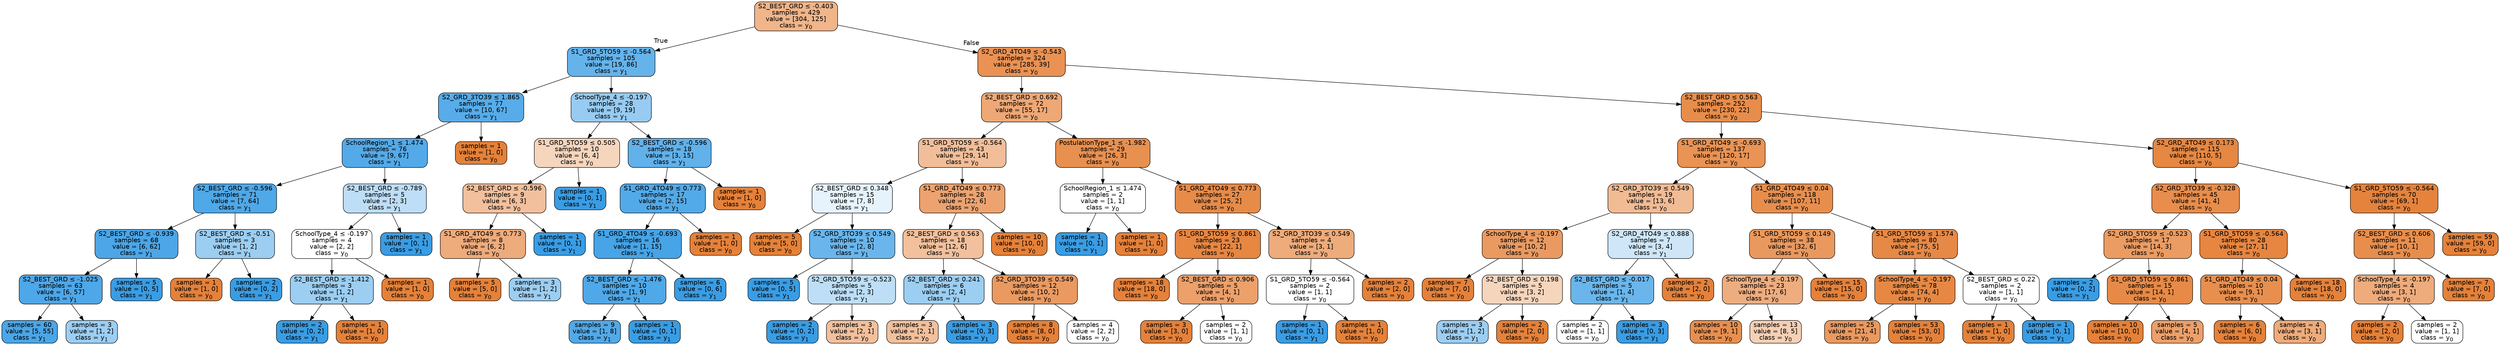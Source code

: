 digraph Tree {
node [shape=box, style="filled, rounded", color="black", fontname=helvetica] ;
edge [fontname=helvetica] ;
0 [label=<S2_BEST_GRD &le; -0.403<br/>samples = 429<br/>value = [304, 125]<br/>class = y<SUB>0</SUB>>, fillcolor="#f0b58a"] ;
1 [label=<S1_GRD_5TO59 &le; -0.564<br/>samples = 105<br/>value = [19, 86]<br/>class = y<SUB>1</SUB>>, fillcolor="#65b3eb"] ;
0 -> 1 [labeldistance=2.5, labelangle=45, headlabel="True"] ;
2 [label=<S2_GRD_3TO39 &le; 1.865<br/>samples = 77<br/>value = [10, 67]<br/>class = y<SUB>1</SUB>>, fillcolor="#57ace9"] ;
1 -> 2 ;
3 [label=<SchoolRegion_1 &le; 1.474<br/>samples = 76<br/>value = [9, 67]<br/>class = y<SUB>1</SUB>>, fillcolor="#54aae8"] ;
2 -> 3 ;
4 [label=<S2_BEST_GRD &le; -0.596<br/>samples = 71<br/>value = [7, 64]<br/>class = y<SUB>1</SUB>>, fillcolor="#4fa8e8"] ;
3 -> 4 ;
5 [label=<S2_BEST_GRD &le; -0.939<br/>samples = 68<br/>value = [6, 62]<br/>class = y<SUB>1</SUB>>, fillcolor="#4ca6e8"] ;
4 -> 5 ;
6 [label=<S2_BEST_GRD &le; -1.025<br/>samples = 63<br/>value = [6, 57]<br/>class = y<SUB>1</SUB>>, fillcolor="#4ea7e8"] ;
5 -> 6 ;
7 [label=<samples = 60<br/>value = [5, 55]<br/>class = y<SUB>1</SUB>>, fillcolor="#4ba6e7"] ;
6 -> 7 ;
8 [label=<samples = 3<br/>value = [1, 2]<br/>class = y<SUB>1</SUB>>, fillcolor="#9ccef2"] ;
6 -> 8 ;
9 [label=<samples = 5<br/>value = [0, 5]<br/>class = y<SUB>1</SUB>>, fillcolor="#399de5"] ;
5 -> 9 ;
10 [label=<S2_BEST_GRD &le; -0.51<br/>samples = 3<br/>value = [1, 2]<br/>class = y<SUB>1</SUB>>, fillcolor="#9ccef2"] ;
4 -> 10 ;
11 [label=<samples = 1<br/>value = [1, 0]<br/>class = y<SUB>0</SUB>>, fillcolor="#e58139"] ;
10 -> 11 ;
12 [label=<samples = 2<br/>value = [0, 2]<br/>class = y<SUB>1</SUB>>, fillcolor="#399de5"] ;
10 -> 12 ;
13 [label=<S2_BEST_GRD &le; -0.789<br/>samples = 5<br/>value = [2, 3]<br/>class = y<SUB>1</SUB>>, fillcolor="#bddef6"] ;
3 -> 13 ;
14 [label=<SchoolType_4 &le; -0.197<br/>samples = 4<br/>value = [2, 2]<br/>class = y<SUB>0</SUB>>, fillcolor="#ffffff"] ;
13 -> 14 ;
15 [label=<S2_BEST_GRD &le; -1.412<br/>samples = 3<br/>value = [1, 2]<br/>class = y<SUB>1</SUB>>, fillcolor="#9ccef2"] ;
14 -> 15 ;
16 [label=<samples = 2<br/>value = [0, 2]<br/>class = y<SUB>1</SUB>>, fillcolor="#399de5"] ;
15 -> 16 ;
17 [label=<samples = 1<br/>value = [1, 0]<br/>class = y<SUB>0</SUB>>, fillcolor="#e58139"] ;
15 -> 17 ;
18 [label=<samples = 1<br/>value = [1, 0]<br/>class = y<SUB>0</SUB>>, fillcolor="#e58139"] ;
14 -> 18 ;
19 [label=<samples = 1<br/>value = [0, 1]<br/>class = y<SUB>1</SUB>>, fillcolor="#399de5"] ;
13 -> 19 ;
20 [label=<samples = 1<br/>value = [1, 0]<br/>class = y<SUB>0</SUB>>, fillcolor="#e58139"] ;
2 -> 20 ;
21 [label=<SchoolType_4 &le; -0.197<br/>samples = 28<br/>value = [9, 19]<br/>class = y<SUB>1</SUB>>, fillcolor="#97cbf1"] ;
1 -> 21 ;
22 [label=<S1_GRD_5TO59 &le; 0.505<br/>samples = 10<br/>value = [6, 4]<br/>class = y<SUB>0</SUB>>, fillcolor="#f6d5bd"] ;
21 -> 22 ;
23 [label=<S2_BEST_GRD &le; -0.596<br/>samples = 9<br/>value = [6, 3]<br/>class = y<SUB>0</SUB>>, fillcolor="#f2c09c"] ;
22 -> 23 ;
24 [label=<S1_GRD_4TO49 &le; 0.773<br/>samples = 8<br/>value = [6, 2]<br/>class = y<SUB>0</SUB>>, fillcolor="#eeab7b"] ;
23 -> 24 ;
25 [label=<samples = 5<br/>value = [5, 0]<br/>class = y<SUB>0</SUB>>, fillcolor="#e58139"] ;
24 -> 25 ;
26 [label=<samples = 3<br/>value = [1, 2]<br/>class = y<SUB>1</SUB>>, fillcolor="#9ccef2"] ;
24 -> 26 ;
27 [label=<samples = 1<br/>value = [0, 1]<br/>class = y<SUB>1</SUB>>, fillcolor="#399de5"] ;
23 -> 27 ;
28 [label=<samples = 1<br/>value = [0, 1]<br/>class = y<SUB>1</SUB>>, fillcolor="#399de5"] ;
22 -> 28 ;
29 [label=<S2_BEST_GRD &le; -0.596<br/>samples = 18<br/>value = [3, 15]<br/>class = y<SUB>1</SUB>>, fillcolor="#61b1ea"] ;
21 -> 29 ;
30 [label=<S1_GRD_4TO49 &le; 0.773<br/>samples = 17<br/>value = [2, 15]<br/>class = y<SUB>1</SUB>>, fillcolor="#53aae8"] ;
29 -> 30 ;
31 [label=<S1_GRD_4TO49 &le; -0.693<br/>samples = 16<br/>value = [1, 15]<br/>class = y<SUB>1</SUB>>, fillcolor="#46a4e7"] ;
30 -> 31 ;
32 [label=<S2_BEST_GRD &le; -1.476<br/>samples = 10<br/>value = [1, 9]<br/>class = y<SUB>1</SUB>>, fillcolor="#4fa8e8"] ;
31 -> 32 ;
33 [label=<samples = 9<br/>value = [1, 8]<br/>class = y<SUB>1</SUB>>, fillcolor="#52a9e8"] ;
32 -> 33 ;
34 [label=<samples = 1<br/>value = [0, 1]<br/>class = y<SUB>1</SUB>>, fillcolor="#399de5"] ;
32 -> 34 ;
35 [label=<samples = 6<br/>value = [0, 6]<br/>class = y<SUB>1</SUB>>, fillcolor="#399de5"] ;
31 -> 35 ;
36 [label=<samples = 1<br/>value = [1, 0]<br/>class = y<SUB>0</SUB>>, fillcolor="#e58139"] ;
30 -> 36 ;
37 [label=<samples = 1<br/>value = [1, 0]<br/>class = y<SUB>0</SUB>>, fillcolor="#e58139"] ;
29 -> 37 ;
38 [label=<S2_GRD_4TO49 &le; -0.543<br/>samples = 324<br/>value = [285, 39]<br/>class = y<SUB>0</SUB>>, fillcolor="#e99254"] ;
0 -> 38 [labeldistance=2.5, labelangle=-45, headlabel="False"] ;
39 [label=<S2_BEST_GRD &le; 0.692<br/>samples = 72<br/>value = [55, 17]<br/>class = y<SUB>0</SUB>>, fillcolor="#eda876"] ;
38 -> 39 ;
40 [label=<S1_GRD_5TO59 &le; -0.564<br/>samples = 43<br/>value = [29, 14]<br/>class = y<SUB>0</SUB>>, fillcolor="#f2be99"] ;
39 -> 40 ;
41 [label=<S2_BEST_GRD &le; 0.348<br/>samples = 15<br/>value = [7, 8]<br/>class = y<SUB>1</SUB>>, fillcolor="#e6f3fc"] ;
40 -> 41 ;
42 [label=<samples = 5<br/>value = [5, 0]<br/>class = y<SUB>0</SUB>>, fillcolor="#e58139"] ;
41 -> 42 ;
43 [label=<S2_GRD_3TO39 &le; 0.549<br/>samples = 10<br/>value = [2, 8]<br/>class = y<SUB>1</SUB>>, fillcolor="#6ab6ec"] ;
41 -> 43 ;
44 [label=<samples = 5<br/>value = [0, 5]<br/>class = y<SUB>1</SUB>>, fillcolor="#399de5"] ;
43 -> 44 ;
45 [label=<S2_GRD_5TO59 &le; -0.523<br/>samples = 5<br/>value = [2, 3]<br/>class = y<SUB>1</SUB>>, fillcolor="#bddef6"] ;
43 -> 45 ;
46 [label=<samples = 2<br/>value = [0, 2]<br/>class = y<SUB>1</SUB>>, fillcolor="#399de5"] ;
45 -> 46 ;
47 [label=<samples = 3<br/>value = [2, 1]<br/>class = y<SUB>0</SUB>>, fillcolor="#f2c09c"] ;
45 -> 47 ;
48 [label=<S1_GRD_4TO49 &le; 0.773<br/>samples = 28<br/>value = [22, 6]<br/>class = y<SUB>0</SUB>>, fillcolor="#eca36f"] ;
40 -> 48 ;
49 [label=<S2_BEST_GRD &le; 0.563<br/>samples = 18<br/>value = [12, 6]<br/>class = y<SUB>0</SUB>>, fillcolor="#f2c09c"] ;
48 -> 49 ;
50 [label=<S2_BEST_GRD &le; 0.241<br/>samples = 6<br/>value = [2, 4]<br/>class = y<SUB>1</SUB>>, fillcolor="#9ccef2"] ;
49 -> 50 ;
51 [label=<samples = 3<br/>value = [2, 1]<br/>class = y<SUB>0</SUB>>, fillcolor="#f2c09c"] ;
50 -> 51 ;
52 [label=<samples = 3<br/>value = [0, 3]<br/>class = y<SUB>1</SUB>>, fillcolor="#399de5"] ;
50 -> 52 ;
53 [label=<S2_GRD_3TO39 &le; 0.549<br/>samples = 12<br/>value = [10, 2]<br/>class = y<SUB>0</SUB>>, fillcolor="#ea9a61"] ;
49 -> 53 ;
54 [label=<samples = 8<br/>value = [8, 0]<br/>class = y<SUB>0</SUB>>, fillcolor="#e58139"] ;
53 -> 54 ;
55 [label=<samples = 4<br/>value = [2, 2]<br/>class = y<SUB>0</SUB>>, fillcolor="#ffffff"] ;
53 -> 55 ;
56 [label=<samples = 10<br/>value = [10, 0]<br/>class = y<SUB>0</SUB>>, fillcolor="#e58139"] ;
48 -> 56 ;
57 [label=<PostulationType_1 &le; -1.982<br/>samples = 29<br/>value = [26, 3]<br/>class = y<SUB>0</SUB>>, fillcolor="#e89050"] ;
39 -> 57 ;
58 [label=<SchoolRegion_1 &le; 1.474<br/>samples = 2<br/>value = [1, 1]<br/>class = y<SUB>0</SUB>>, fillcolor="#ffffff"] ;
57 -> 58 ;
59 [label=<samples = 1<br/>value = [0, 1]<br/>class = y<SUB>1</SUB>>, fillcolor="#399de5"] ;
58 -> 59 ;
60 [label=<samples = 1<br/>value = [1, 0]<br/>class = y<SUB>0</SUB>>, fillcolor="#e58139"] ;
58 -> 60 ;
61 [label=<S1_GRD_4TO49 &le; 0.773<br/>samples = 27<br/>value = [25, 2]<br/>class = y<SUB>0</SUB>>, fillcolor="#e78b49"] ;
57 -> 61 ;
62 [label=<S1_GRD_5TO59 &le; 0.861<br/>samples = 23<br/>value = [22, 1]<br/>class = y<SUB>0</SUB>>, fillcolor="#e68742"] ;
61 -> 62 ;
63 [label=<samples = 18<br/>value = [18, 0]<br/>class = y<SUB>0</SUB>>, fillcolor="#e58139"] ;
62 -> 63 ;
64 [label=<S2_BEST_GRD &le; 0.906<br/>samples = 5<br/>value = [4, 1]<br/>class = y<SUB>0</SUB>>, fillcolor="#eca06a"] ;
62 -> 64 ;
65 [label=<samples = 3<br/>value = [3, 0]<br/>class = y<SUB>0</SUB>>, fillcolor="#e58139"] ;
64 -> 65 ;
66 [label=<samples = 2<br/>value = [1, 1]<br/>class = y<SUB>0</SUB>>, fillcolor="#ffffff"] ;
64 -> 66 ;
67 [label=<S2_GRD_3TO39 &le; 0.549<br/>samples = 4<br/>value = [3, 1]<br/>class = y<SUB>0</SUB>>, fillcolor="#eeab7b"] ;
61 -> 67 ;
68 [label=<S1_GRD_5TO59 &le; -0.564<br/>samples = 2<br/>value = [1, 1]<br/>class = y<SUB>0</SUB>>, fillcolor="#ffffff"] ;
67 -> 68 ;
69 [label=<samples = 1<br/>value = [0, 1]<br/>class = y<SUB>1</SUB>>, fillcolor="#399de5"] ;
68 -> 69 ;
70 [label=<samples = 1<br/>value = [1, 0]<br/>class = y<SUB>0</SUB>>, fillcolor="#e58139"] ;
68 -> 70 ;
71 [label=<samples = 2<br/>value = [2, 0]<br/>class = y<SUB>0</SUB>>, fillcolor="#e58139"] ;
67 -> 71 ;
72 [label=<S2_BEST_GRD &le; 0.563<br/>samples = 252<br/>value = [230, 22]<br/>class = y<SUB>0</SUB>>, fillcolor="#e78d4c"] ;
38 -> 72 ;
73 [label=<S1_GRD_4TO49 &le; -0.693<br/>samples = 137<br/>value = [120, 17]<br/>class = y<SUB>0</SUB>>, fillcolor="#e99355"] ;
72 -> 73 ;
74 [label=<S2_GRD_3TO39 &le; 0.549<br/>samples = 19<br/>value = [13, 6]<br/>class = y<SUB>0</SUB>>, fillcolor="#f1bb94"] ;
73 -> 74 ;
75 [label=<SchoolType_4 &le; -0.197<br/>samples = 12<br/>value = [10, 2]<br/>class = y<SUB>0</SUB>>, fillcolor="#ea9a61"] ;
74 -> 75 ;
76 [label=<samples = 7<br/>value = [7, 0]<br/>class = y<SUB>0</SUB>>, fillcolor="#e58139"] ;
75 -> 76 ;
77 [label=<S2_BEST_GRD &le; 0.198<br/>samples = 5<br/>value = [3, 2]<br/>class = y<SUB>0</SUB>>, fillcolor="#f6d5bd"] ;
75 -> 77 ;
78 [label=<samples = 3<br/>value = [1, 2]<br/>class = y<SUB>1</SUB>>, fillcolor="#9ccef2"] ;
77 -> 78 ;
79 [label=<samples = 2<br/>value = [2, 0]<br/>class = y<SUB>0</SUB>>, fillcolor="#e58139"] ;
77 -> 79 ;
80 [label=<S2_GRD_4TO49 &le; 0.888<br/>samples = 7<br/>value = [3, 4]<br/>class = y<SUB>1</SUB>>, fillcolor="#cee6f8"] ;
74 -> 80 ;
81 [label=<S2_BEST_GRD &le; -0.017<br/>samples = 5<br/>value = [1, 4]<br/>class = y<SUB>1</SUB>>, fillcolor="#6ab6ec"] ;
80 -> 81 ;
82 [label=<samples = 2<br/>value = [1, 1]<br/>class = y<SUB>0</SUB>>, fillcolor="#ffffff"] ;
81 -> 82 ;
83 [label=<samples = 3<br/>value = [0, 3]<br/>class = y<SUB>1</SUB>>, fillcolor="#399de5"] ;
81 -> 83 ;
84 [label=<samples = 2<br/>value = [2, 0]<br/>class = y<SUB>0</SUB>>, fillcolor="#e58139"] ;
80 -> 84 ;
85 [label=<S1_GRD_4TO49 &le; 0.04<br/>samples = 118<br/>value = [107, 11]<br/>class = y<SUB>0</SUB>>, fillcolor="#e88e4d"] ;
73 -> 85 ;
86 [label=<S1_GRD_5TO59 &le; 0.149<br/>samples = 38<br/>value = [32, 6]<br/>class = y<SUB>0</SUB>>, fillcolor="#ea995e"] ;
85 -> 86 ;
87 [label=<SchoolType_4 &le; -0.197<br/>samples = 23<br/>value = [17, 6]<br/>class = y<SUB>0</SUB>>, fillcolor="#eead7f"] ;
86 -> 87 ;
88 [label=<samples = 10<br/>value = [9, 1]<br/>class = y<SUB>0</SUB>>, fillcolor="#e88f4f"] ;
87 -> 88 ;
89 [label=<samples = 13<br/>value = [8, 5]<br/>class = y<SUB>0</SUB>>, fillcolor="#f5d0b5"] ;
87 -> 89 ;
90 [label=<samples = 15<br/>value = [15, 0]<br/>class = y<SUB>0</SUB>>, fillcolor="#e58139"] ;
86 -> 90 ;
91 [label=<S1_GRD_5TO59 &le; 1.574<br/>samples = 80<br/>value = [75, 5]<br/>class = y<SUB>0</SUB>>, fillcolor="#e78946"] ;
85 -> 91 ;
92 [label=<SchoolType_4 &le; -0.197<br/>samples = 78<br/>value = [74, 4]<br/>class = y<SUB>0</SUB>>, fillcolor="#e68844"] ;
91 -> 92 ;
93 [label=<samples = 25<br/>value = [21, 4]<br/>class = y<SUB>0</SUB>>, fillcolor="#ea995f"] ;
92 -> 93 ;
94 [label=<samples = 53<br/>value = [53, 0]<br/>class = y<SUB>0</SUB>>, fillcolor="#e58139"] ;
92 -> 94 ;
95 [label=<S2_BEST_GRD &le; 0.22<br/>samples = 2<br/>value = [1, 1]<br/>class = y<SUB>0</SUB>>, fillcolor="#ffffff"] ;
91 -> 95 ;
96 [label=<samples = 1<br/>value = [1, 0]<br/>class = y<SUB>0</SUB>>, fillcolor="#e58139"] ;
95 -> 96 ;
97 [label=<samples = 1<br/>value = [0, 1]<br/>class = y<SUB>1</SUB>>, fillcolor="#399de5"] ;
95 -> 97 ;
98 [label=<S2_GRD_4TO49 &le; 0.173<br/>samples = 115<br/>value = [110, 5]<br/>class = y<SUB>0</SUB>>, fillcolor="#e68742"] ;
72 -> 98 ;
99 [label=<S2_GRD_3TO39 &le; -0.328<br/>samples = 45<br/>value = [41, 4]<br/>class = y<SUB>0</SUB>>, fillcolor="#e88d4c"] ;
98 -> 99 ;
100 [label=<S2_GRD_5TO59 &le; -0.523<br/>samples = 17<br/>value = [14, 3]<br/>class = y<SUB>0</SUB>>, fillcolor="#eb9c63"] ;
99 -> 100 ;
101 [label=<samples = 2<br/>value = [0, 2]<br/>class = y<SUB>1</SUB>>, fillcolor="#399de5"] ;
100 -> 101 ;
102 [label=<S1_GRD_5TO59 &le; 0.861<br/>samples = 15<br/>value = [14, 1]<br/>class = y<SUB>0</SUB>>, fillcolor="#e78a47"] ;
100 -> 102 ;
103 [label=<samples = 10<br/>value = [10, 0]<br/>class = y<SUB>0</SUB>>, fillcolor="#e58139"] ;
102 -> 103 ;
104 [label=<samples = 5<br/>value = [4, 1]<br/>class = y<SUB>0</SUB>>, fillcolor="#eca06a"] ;
102 -> 104 ;
105 [label=<S1_GRD_5TO59 &le; -0.564<br/>samples = 28<br/>value = [27, 1]<br/>class = y<SUB>0</SUB>>, fillcolor="#e68640"] ;
99 -> 105 ;
106 [label=<S1_GRD_4TO49 &le; 0.04<br/>samples = 10<br/>value = [9, 1]<br/>class = y<SUB>0</SUB>>, fillcolor="#e88f4f"] ;
105 -> 106 ;
107 [label=<samples = 6<br/>value = [6, 0]<br/>class = y<SUB>0</SUB>>, fillcolor="#e58139"] ;
106 -> 107 ;
108 [label=<samples = 4<br/>value = [3, 1]<br/>class = y<SUB>0</SUB>>, fillcolor="#eeab7b"] ;
106 -> 108 ;
109 [label=<samples = 18<br/>value = [18, 0]<br/>class = y<SUB>0</SUB>>, fillcolor="#e58139"] ;
105 -> 109 ;
110 [label=<S1_GRD_5TO59 &le; -0.564<br/>samples = 70<br/>value = [69, 1]<br/>class = y<SUB>0</SUB>>, fillcolor="#e5833c"] ;
98 -> 110 ;
111 [label=<S2_BEST_GRD &le; 0.606<br/>samples = 11<br/>value = [10, 1]<br/>class = y<SUB>0</SUB>>, fillcolor="#e88e4d"] ;
110 -> 111 ;
112 [label=<SchoolType_4 &le; -0.197<br/>samples = 4<br/>value = [3, 1]<br/>class = y<SUB>0</SUB>>, fillcolor="#eeab7b"] ;
111 -> 112 ;
113 [label=<samples = 2<br/>value = [2, 0]<br/>class = y<SUB>0</SUB>>, fillcolor="#e58139"] ;
112 -> 113 ;
114 [label=<samples = 2<br/>value = [1, 1]<br/>class = y<SUB>0</SUB>>, fillcolor="#ffffff"] ;
112 -> 114 ;
115 [label=<samples = 7<br/>value = [7, 0]<br/>class = y<SUB>0</SUB>>, fillcolor="#e58139"] ;
111 -> 115 ;
116 [label=<samples = 59<br/>value = [59, 0]<br/>class = y<SUB>0</SUB>>, fillcolor="#e58139"] ;
110 -> 116 ;
}